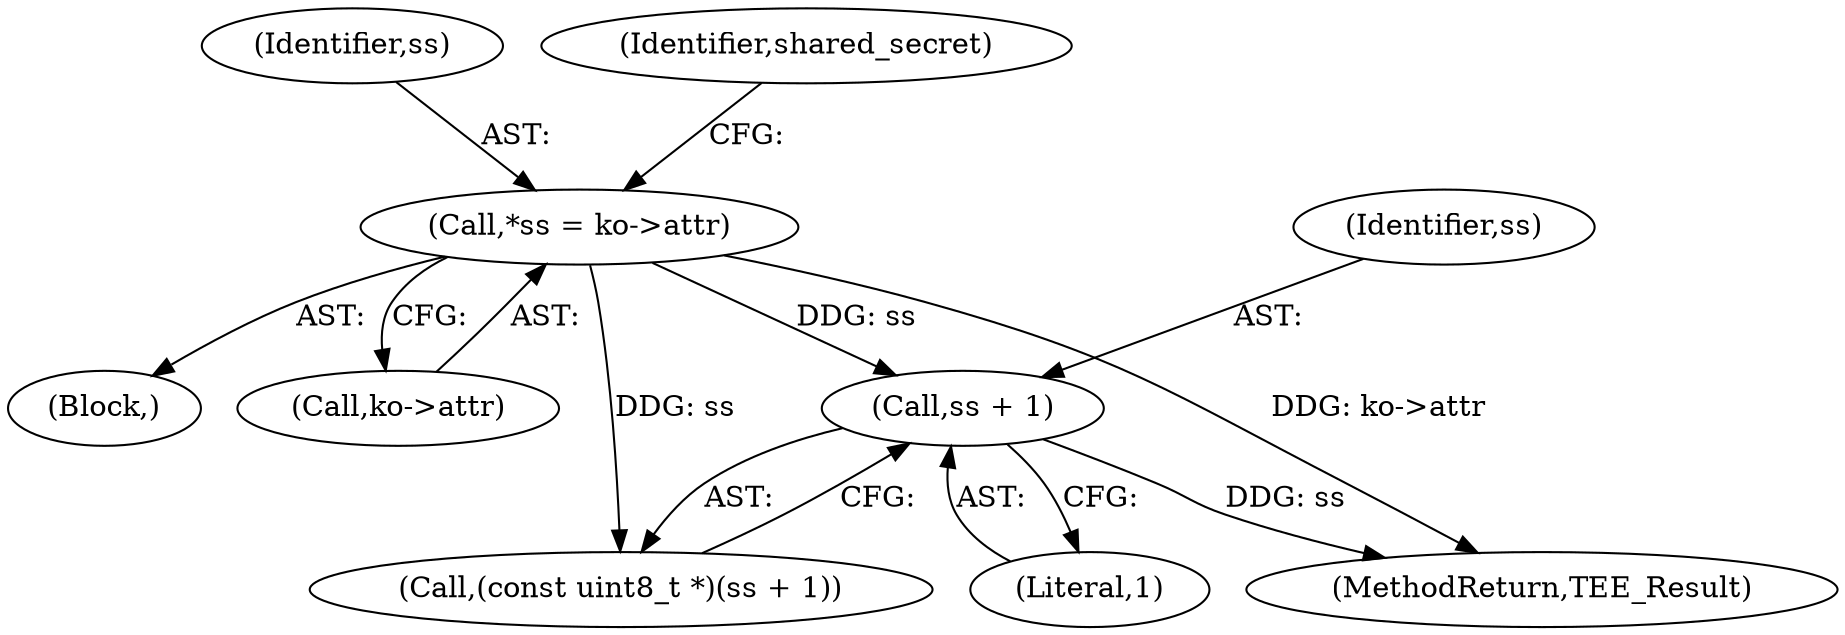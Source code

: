 digraph "0_optee_os_a637243270fc1faae16de059091795c32d86e65e@pointer" {
"1000672" [label="(Call,ss + 1)"];
"1000662" [label="(Call,*ss = ko->attr)"];
"1000664" [label="(Call,ko->attr)"];
"1000670" [label="(Call,(const uint8_t *)(ss + 1))"];
"1000849" [label="(MethodReturn,TEE_Result)"];
"1000663" [label="(Identifier,ss)"];
"1000672" [label="(Call,ss + 1)"];
"1000662" [label="(Call,*ss = ko->attr)"];
"1000669" [label="(Identifier,shared_secret)"];
"1000673" [label="(Identifier,ss)"];
"1000674" [label="(Literal,1)"];
"1000650" [label="(Block,)"];
"1000672" -> "1000670"  [label="AST: "];
"1000672" -> "1000674"  [label="CFG: "];
"1000673" -> "1000672"  [label="AST: "];
"1000674" -> "1000672"  [label="AST: "];
"1000670" -> "1000672"  [label="CFG: "];
"1000672" -> "1000849"  [label="DDG: ss"];
"1000662" -> "1000672"  [label="DDG: ss"];
"1000662" -> "1000650"  [label="AST: "];
"1000662" -> "1000664"  [label="CFG: "];
"1000663" -> "1000662"  [label="AST: "];
"1000664" -> "1000662"  [label="AST: "];
"1000669" -> "1000662"  [label="CFG: "];
"1000662" -> "1000849"  [label="DDG: ko->attr"];
"1000662" -> "1000670"  [label="DDG: ss"];
}

